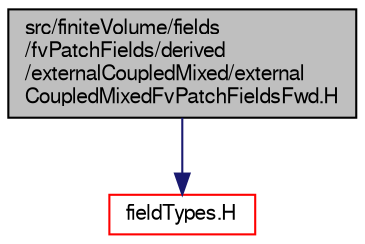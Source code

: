 digraph "src/finiteVolume/fields/fvPatchFields/derived/externalCoupledMixed/externalCoupledMixedFvPatchFieldsFwd.H"
{
  bgcolor="transparent";
  edge [fontname="FreeSans",fontsize="10",labelfontname="FreeSans",labelfontsize="10"];
  node [fontname="FreeSans",fontsize="10",shape=record];
  Node1 [label="src/finiteVolume/fields\l/fvPatchFields/derived\l/externalCoupledMixed/external\lCoupledMixedFvPatchFieldsFwd.H",height=0.2,width=0.4,color="black", fillcolor="grey75", style="filled" fontcolor="black"];
  Node1 -> Node2 [color="midnightblue",fontsize="10",style="solid",fontname="FreeSans"];
  Node2 [label="fieldTypes.H",height=0.2,width=0.4,color="red",URL="$a07492.html",tooltip="Include the header files for all the primitive types that Fields are instantiated for..."];
}
